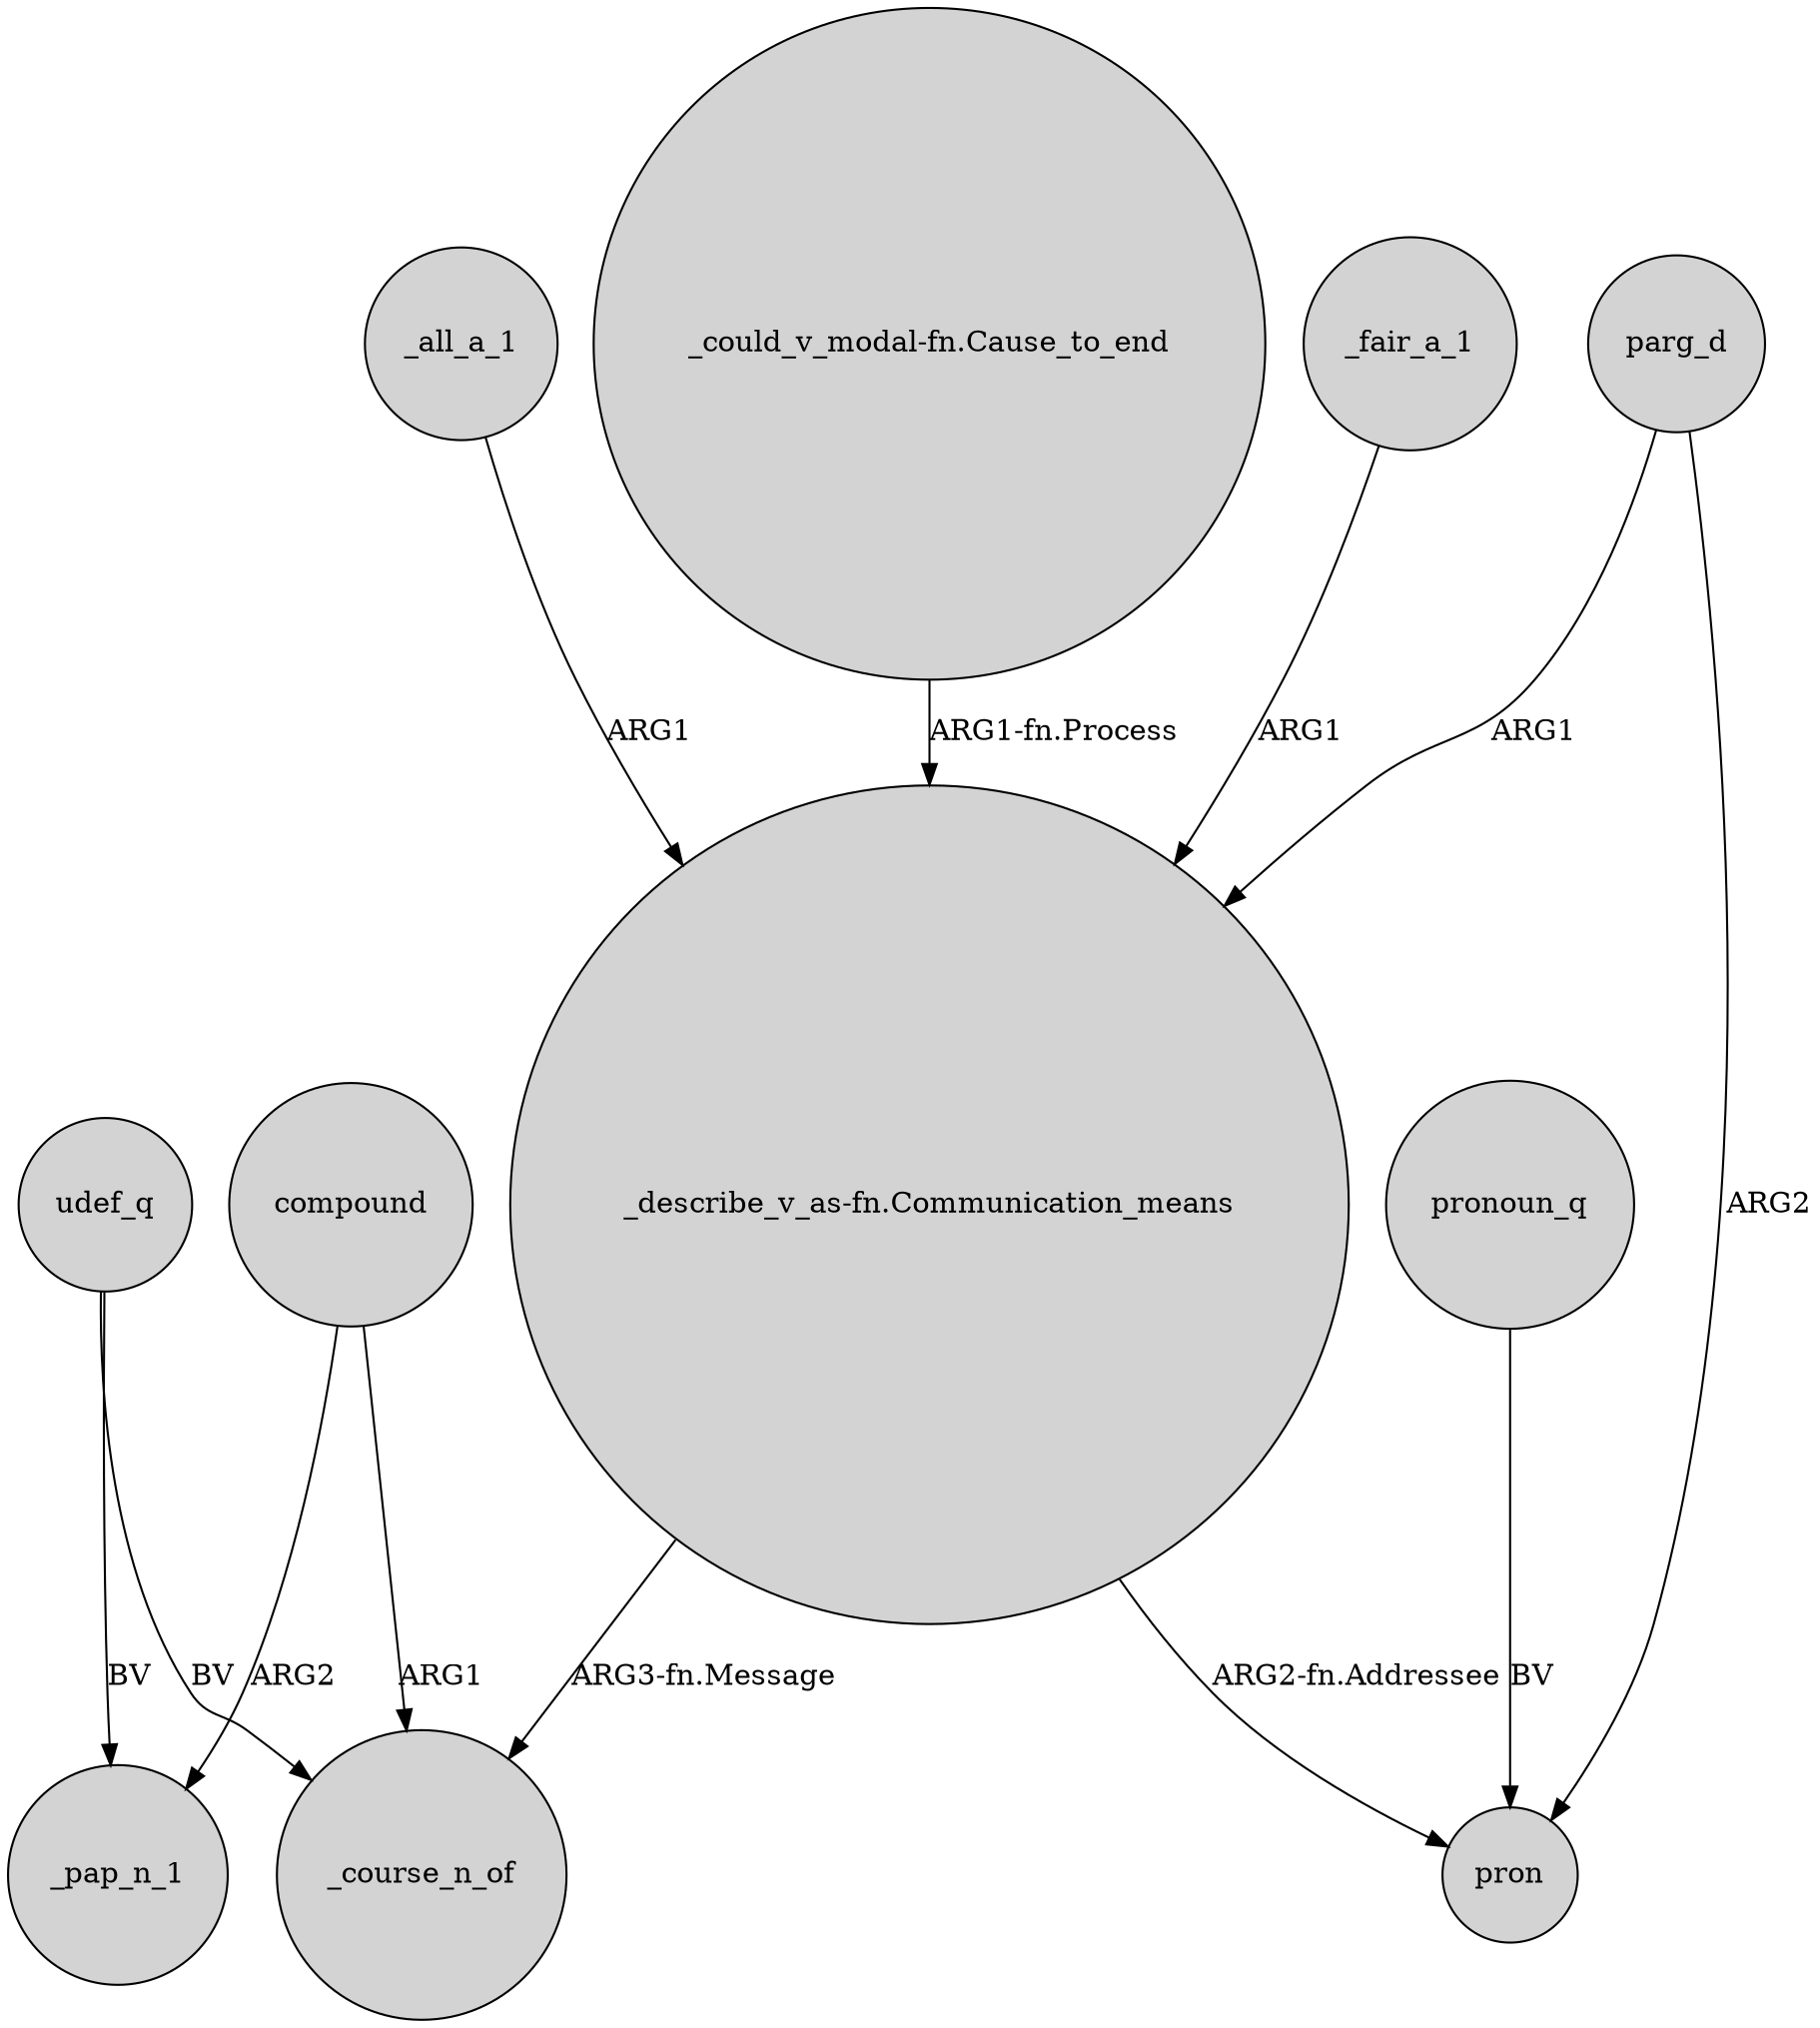 digraph {
	node [shape=circle style=filled]
	compound -> _course_n_of [label=ARG1]
	"_could_v_modal-fn.Cause_to_end" -> "_describe_v_as-fn.Communication_means" [label="ARG1-fn.Process"]
	"_describe_v_as-fn.Communication_means" -> pron [label="ARG2-fn.Addressee"]
	parg_d -> pron [label=ARG2]
	udef_q -> _pap_n_1 [label=BV]
	_fair_a_1 -> "_describe_v_as-fn.Communication_means" [label=ARG1]
	_all_a_1 -> "_describe_v_as-fn.Communication_means" [label=ARG1]
	udef_q -> _course_n_of [label=BV]
	parg_d -> "_describe_v_as-fn.Communication_means" [label=ARG1]
	pronoun_q -> pron [label=BV]
	"_describe_v_as-fn.Communication_means" -> _course_n_of [label="ARG3-fn.Message"]
	compound -> _pap_n_1 [label=ARG2]
}
